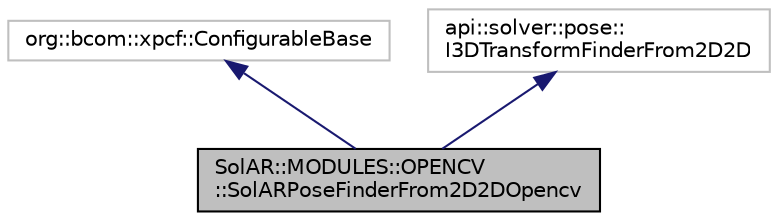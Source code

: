 digraph "SolAR::MODULES::OPENCV::SolARPoseFinderFrom2D2DOpencv"
{
 // LATEX_PDF_SIZE
  edge [fontname="Helvetica",fontsize="10",labelfontname="Helvetica",labelfontsize="10"];
  node [fontname="Helvetica",fontsize="10",shape=record];
  Node1 [label="SolAR::MODULES::OPENCV\l::SolARPoseFinderFrom2D2DOpencv",height=0.2,width=0.4,color="black", fillcolor="grey75", style="filled", fontcolor="black",tooltip="Finds the camera pose based on a 2D-2D points correspondences between two images. UUID: 52babb5e-9d33..."];
  Node2 -> Node1 [dir="back",color="midnightblue",fontsize="10",style="solid",fontname="Helvetica"];
  Node2 [label="org::bcom::xpcf::ConfigurableBase",height=0.2,width=0.4,color="grey75", fillcolor="white", style="filled",tooltip=" "];
  Node3 -> Node1 [dir="back",color="midnightblue",fontsize="10",style="solid",fontname="Helvetica"];
  Node3 [label="api::solver::pose::\lI3DTransformFinderFrom2D2D",height=0.2,width=0.4,color="grey75", fillcolor="white", style="filled",tooltip=" "];
}
